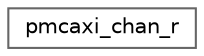 digraph "Graphical Class Hierarchy"
{
 // LATEX_PDF_SIZE
  bgcolor="transparent";
  edge [fontname=Helvetica,fontsize=10,labelfontname=Helvetica,labelfontsize=10];
  node [fontname=Helvetica,fontsize=10,shape=box,height=0.2,width=0.4];
  rankdir="LR";
  Node0 [id="Node000000",label="pmcaxi_chan_r",height=0.2,width=0.4,color="grey40", fillcolor="white", style="filled",URL="$structpmcaxi__chan__r.html",tooltip=" "];
}
